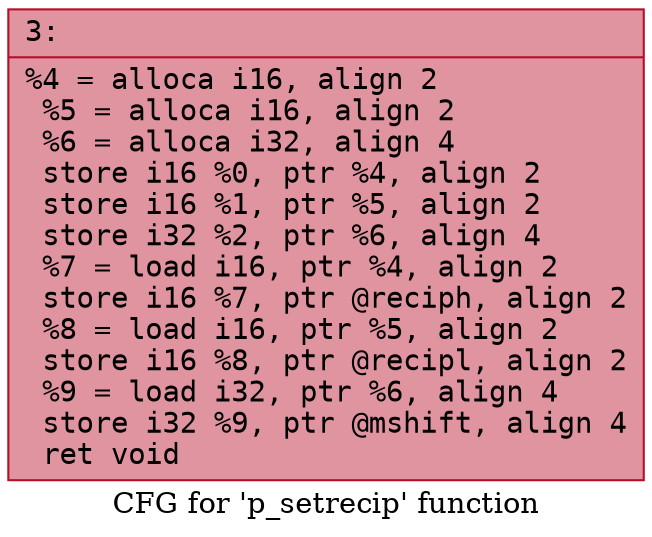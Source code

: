 digraph "CFG for 'p_setrecip' function" {
	label="CFG for 'p_setrecip' function";

	Node0x6000015b5400 [shape=record,color="#b70d28ff", style=filled, fillcolor="#b70d2870" fontname="Courier",label="{3:\l|  %4 = alloca i16, align 2\l  %5 = alloca i16, align 2\l  %6 = alloca i32, align 4\l  store i16 %0, ptr %4, align 2\l  store i16 %1, ptr %5, align 2\l  store i32 %2, ptr %6, align 4\l  %7 = load i16, ptr %4, align 2\l  store i16 %7, ptr @reciph, align 2\l  %8 = load i16, ptr %5, align 2\l  store i16 %8, ptr @recipl, align 2\l  %9 = load i32, ptr %6, align 4\l  store i32 %9, ptr @mshift, align 4\l  ret void\l}"];
}
